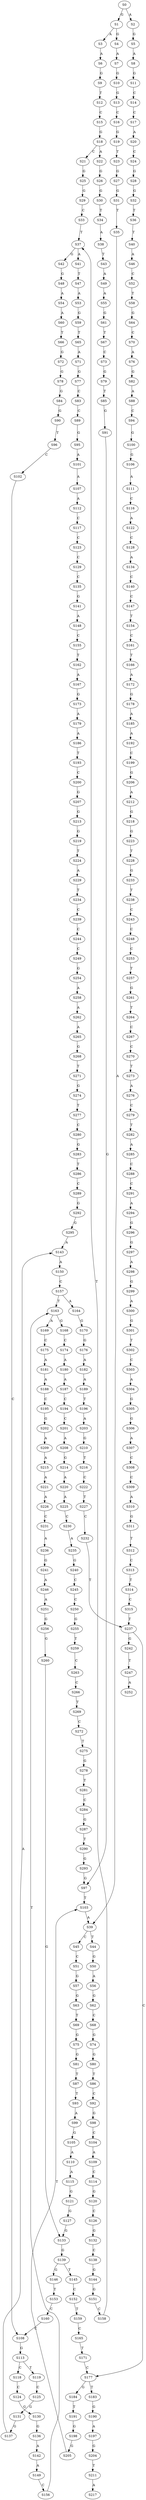 strict digraph  {
	S0 -> S1 [ label = G ];
	S0 -> S2 [ label = A ];
	S1 -> S3 [ label = A ];
	S1 -> S4 [ label = G ];
	S2 -> S5 [ label = G ];
	S3 -> S6 [ label = A ];
	S4 -> S7 [ label = A ];
	S5 -> S8 [ label = A ];
	S6 -> S9 [ label = G ];
	S7 -> S10 [ label = G ];
	S8 -> S11 [ label = G ];
	S9 -> S12 [ label = T ];
	S10 -> S13 [ label = G ];
	S11 -> S14 [ label = C ];
	S12 -> S15 [ label = C ];
	S13 -> S16 [ label = C ];
	S14 -> S17 [ label = C ];
	S15 -> S18 [ label = G ];
	S16 -> S19 [ label = G ];
	S17 -> S20 [ label = A ];
	S18 -> S21 [ label = C ];
	S18 -> S22 [ label = A ];
	S19 -> S23 [ label = T ];
	S20 -> S24 [ label = C ];
	S21 -> S25 [ label = G ];
	S22 -> S26 [ label = G ];
	S23 -> S27 [ label = G ];
	S24 -> S28 [ label = G ];
	S25 -> S29 [ label = G ];
	S26 -> S30 [ label = G ];
	S27 -> S31 [ label = G ];
	S28 -> S32 [ label = G ];
	S29 -> S33 [ label = C ];
	S30 -> S34 [ label = T ];
	S31 -> S35 [ label = T ];
	S32 -> S36 [ label = T ];
	S33 -> S37 [ label = T ];
	S34 -> S38 [ label = A ];
	S35 -> S39 [ label = A ];
	S36 -> S40 [ label = T ];
	S37 -> S41 [ label = A ];
	S37 -> S42 [ label = G ];
	S38 -> S43 [ label = T ];
	S39 -> S44 [ label = T ];
	S39 -> S45 [ label = C ];
	S40 -> S46 [ label = A ];
	S41 -> S47 [ label = T ];
	S42 -> S48 [ label = G ];
	S43 -> S49 [ label = A ];
	S44 -> S50 [ label = G ];
	S45 -> S51 [ label = C ];
	S46 -> S52 [ label = C ];
	S47 -> S53 [ label = A ];
	S48 -> S54 [ label = A ];
	S49 -> S55 [ label = A ];
	S50 -> S56 [ label = A ];
	S51 -> S57 [ label = G ];
	S52 -> S58 [ label = T ];
	S53 -> S59 [ label = G ];
	S54 -> S60 [ label = A ];
	S55 -> S61 [ label = G ];
	S56 -> S62 [ label = G ];
	S57 -> S63 [ label = G ];
	S58 -> S64 [ label = G ];
	S59 -> S65 [ label = T ];
	S60 -> S66 [ label = T ];
	S61 -> S67 [ label = T ];
	S62 -> S68 [ label = C ];
	S63 -> S69 [ label = T ];
	S64 -> S70 [ label = C ];
	S65 -> S71 [ label = A ];
	S66 -> S72 [ label = G ];
	S67 -> S73 [ label = C ];
	S68 -> S74 [ label = G ];
	S69 -> S75 [ label = G ];
	S70 -> S76 [ label = A ];
	S71 -> S77 [ label = G ];
	S72 -> S78 [ label = G ];
	S73 -> S79 [ label = G ];
	S74 -> S80 [ label = G ];
	S75 -> S81 [ label = G ];
	S76 -> S82 [ label = G ];
	S77 -> S83 [ label = C ];
	S78 -> S84 [ label = G ];
	S79 -> S85 [ label = T ];
	S80 -> S86 [ label = T ];
	S81 -> S87 [ label = T ];
	S82 -> S88 [ label = A ];
	S83 -> S89 [ label = C ];
	S84 -> S90 [ label = G ];
	S85 -> S91 [ label = G ];
	S86 -> S92 [ label = C ];
	S87 -> S93 [ label = T ];
	S88 -> S94 [ label = C ];
	S89 -> S95 [ label = G ];
	S90 -> S96 [ label = T ];
	S91 -> S97 [ label = G ];
	S92 -> S98 [ label = G ];
	S93 -> S99 [ label = A ];
	S94 -> S100 [ label = G ];
	S95 -> S101 [ label = A ];
	S96 -> S102 [ label = C ];
	S97 -> S103 [ label = T ];
	S98 -> S104 [ label = C ];
	S99 -> S105 [ label = G ];
	S100 -> S106 [ label = G ];
	S101 -> S107 [ label = A ];
	S102 -> S108 [ label = C ];
	S103 -> S39 [ label = A ];
	S104 -> S109 [ label = A ];
	S105 -> S110 [ label = A ];
	S106 -> S111 [ label = A ];
	S107 -> S112 [ label = A ];
	S108 -> S113 [ label = G ];
	S109 -> S114 [ label = C ];
	S110 -> S115 [ label = A ];
	S111 -> S116 [ label = C ];
	S112 -> S117 [ label = C ];
	S113 -> S118 [ label = C ];
	S113 -> S119 [ label = T ];
	S114 -> S120 [ label = G ];
	S115 -> S121 [ label = G ];
	S116 -> S122 [ label = A ];
	S117 -> S123 [ label = C ];
	S118 -> S124 [ label = C ];
	S119 -> S125 [ label = C ];
	S120 -> S126 [ label = C ];
	S121 -> S127 [ label = G ];
	S122 -> S128 [ label = C ];
	S123 -> S129 [ label = C ];
	S124 -> S130 [ label = G ];
	S125 -> S131 [ label = G ];
	S126 -> S132 [ label = G ];
	S127 -> S133 [ label = G ];
	S128 -> S134 [ label = A ];
	S129 -> S135 [ label = C ];
	S130 -> S136 [ label = G ];
	S131 -> S137 [ label = G ];
	S132 -> S138 [ label = C ];
	S133 -> S139 [ label = G ];
	S134 -> S140 [ label = C ];
	S135 -> S141 [ label = G ];
	S136 -> S142 [ label = A ];
	S137 -> S143 [ label = A ];
	S138 -> S144 [ label = G ];
	S139 -> S145 [ label = T ];
	S139 -> S146 [ label = G ];
	S140 -> S147 [ label = C ];
	S141 -> S148 [ label = A ];
	S142 -> S149 [ label = A ];
	S143 -> S150 [ label = A ];
	S144 -> S151 [ label = G ];
	S145 -> S152 [ label = C ];
	S146 -> S153 [ label = T ];
	S147 -> S154 [ label = T ];
	S148 -> S155 [ label = C ];
	S149 -> S156 [ label = C ];
	S150 -> S157 [ label = C ];
	S151 -> S158 [ label = C ];
	S152 -> S159 [ label = T ];
	S153 -> S160 [ label = C ];
	S154 -> S161 [ label = C ];
	S155 -> S162 [ label = T ];
	S156 -> S163 [ label = T ];
	S157 -> S164 [ label = A ];
	S157 -> S163 [ label = T ];
	S158 -> S37 [ label = T ];
	S159 -> S165 [ label = C ];
	S160 -> S108 [ label = C ];
	S161 -> S166 [ label = T ];
	S162 -> S167 [ label = A ];
	S163 -> S168 [ label = G ];
	S163 -> S169 [ label = A ];
	S164 -> S170 [ label = G ];
	S165 -> S171 [ label = T ];
	S166 -> S172 [ label = A ];
	S167 -> S173 [ label = G ];
	S168 -> S174 [ label = C ];
	S169 -> S175 [ label = C ];
	S170 -> S176 [ label = G ];
	S171 -> S177 [ label = C ];
	S172 -> S178 [ label = G ];
	S173 -> S179 [ label = A ];
	S174 -> S180 [ label = A ];
	S175 -> S181 [ label = A ];
	S176 -> S182 [ label = A ];
	S177 -> S183 [ label = T ];
	S177 -> S184 [ label = G ];
	S178 -> S185 [ label = A ];
	S179 -> S186 [ label = A ];
	S180 -> S187 [ label = A ];
	S181 -> S188 [ label = A ];
	S182 -> S189 [ label = A ];
	S183 -> S190 [ label = G ];
	S184 -> S191 [ label = T ];
	S185 -> S192 [ label = A ];
	S186 -> S193 [ label = T ];
	S187 -> S194 [ label = C ];
	S188 -> S195 [ label = C ];
	S189 -> S196 [ label = T ];
	S190 -> S197 [ label = A ];
	S191 -> S198 [ label = G ];
	S192 -> S199 [ label = C ];
	S193 -> S200 [ label = C ];
	S194 -> S201 [ label = C ];
	S195 -> S202 [ label = G ];
	S196 -> S203 [ label = A ];
	S197 -> S204 [ label = G ];
	S198 -> S205 [ label = G ];
	S199 -> S206 [ label = G ];
	S200 -> S207 [ label = G ];
	S201 -> S208 [ label = A ];
	S202 -> S209 [ label = A ];
	S203 -> S210 [ label = G ];
	S204 -> S211 [ label = T ];
	S205 -> S103 [ label = T ];
	S206 -> S212 [ label = A ];
	S207 -> S213 [ label = G ];
	S208 -> S214 [ label = G ];
	S209 -> S215 [ label = A ];
	S210 -> S216 [ label = T ];
	S211 -> S217 [ label = A ];
	S212 -> S218 [ label = G ];
	S213 -> S219 [ label = G ];
	S214 -> S220 [ label = A ];
	S215 -> S221 [ label = A ];
	S216 -> S222 [ label = C ];
	S218 -> S223 [ label = G ];
	S219 -> S224 [ label = T ];
	S220 -> S225 [ label = A ];
	S221 -> S226 [ label = A ];
	S222 -> S227 [ label = T ];
	S223 -> S228 [ label = T ];
	S224 -> S229 [ label = A ];
	S225 -> S230 [ label = C ];
	S226 -> S231 [ label = C ];
	S227 -> S232 [ label = C ];
	S228 -> S233 [ label = G ];
	S229 -> S234 [ label = T ];
	S230 -> S235 [ label = A ];
	S231 -> S236 [ label = A ];
	S232 -> S237 [ label = T ];
	S233 -> S238 [ label = T ];
	S234 -> S239 [ label = C ];
	S235 -> S240 [ label = G ];
	S236 -> S241 [ label = G ];
	S237 -> S177 [ label = C ];
	S237 -> S242 [ label = G ];
	S238 -> S243 [ label = C ];
	S239 -> S244 [ label = C ];
	S240 -> S245 [ label = C ];
	S241 -> S246 [ label = A ];
	S242 -> S247 [ label = T ];
	S243 -> S248 [ label = C ];
	S244 -> S249 [ label = C ];
	S245 -> S250 [ label = C ];
	S246 -> S251 [ label = A ];
	S247 -> S252 [ label = A ];
	S248 -> S253 [ label = C ];
	S249 -> S254 [ label = G ];
	S250 -> S255 [ label = G ];
	S251 -> S256 [ label = G ];
	S253 -> S257 [ label = T ];
	S254 -> S258 [ label = A ];
	S255 -> S259 [ label = T ];
	S256 -> S260 [ label = G ];
	S257 -> S261 [ label = G ];
	S258 -> S262 [ label = A ];
	S259 -> S263 [ label = C ];
	S260 -> S133 [ label = G ];
	S261 -> S264 [ label = T ];
	S262 -> S265 [ label = A ];
	S263 -> S266 [ label = C ];
	S264 -> S267 [ label = C ];
	S265 -> S268 [ label = G ];
	S266 -> S269 [ label = T ];
	S267 -> S270 [ label = C ];
	S268 -> S271 [ label = T ];
	S269 -> S272 [ label = C ];
	S270 -> S273 [ label = T ];
	S271 -> S274 [ label = G ];
	S272 -> S275 [ label = T ];
	S273 -> S276 [ label = A ];
	S274 -> S277 [ label = T ];
	S275 -> S278 [ label = G ];
	S276 -> S279 [ label = C ];
	S277 -> S280 [ label = C ];
	S278 -> S281 [ label = T ];
	S279 -> S282 [ label = T ];
	S280 -> S283 [ label = G ];
	S281 -> S284 [ label = C ];
	S282 -> S285 [ label = A ];
	S283 -> S286 [ label = T ];
	S284 -> S287 [ label = G ];
	S285 -> S288 [ label = C ];
	S286 -> S289 [ label = C ];
	S287 -> S290 [ label = T ];
	S288 -> S291 [ label = C ];
	S289 -> S292 [ label = G ];
	S290 -> S293 [ label = G ];
	S291 -> S294 [ label = A ];
	S292 -> S295 [ label = G ];
	S293 -> S97 [ label = G ];
	S294 -> S296 [ label = G ];
	S295 -> S143 [ label = A ];
	S296 -> S297 [ label = G ];
	S297 -> S298 [ label = A ];
	S298 -> S299 [ label = G ];
	S299 -> S300 [ label = A ];
	S300 -> S301 [ label = G ];
	S301 -> S302 [ label = T ];
	S302 -> S303 [ label = C ];
	S303 -> S304 [ label = A ];
	S304 -> S305 [ label = G ];
	S305 -> S306 [ label = G ];
	S306 -> S307 [ label = A ];
	S307 -> S308 [ label = C ];
	S308 -> S309 [ label = C ];
	S309 -> S310 [ label = A ];
	S310 -> S311 [ label = G ];
	S311 -> S312 [ label = T ];
	S312 -> S313 [ label = C ];
	S313 -> S314 [ label = T ];
	S314 -> S315 [ label = C ];
	S315 -> S237 [ label = T ];
}
